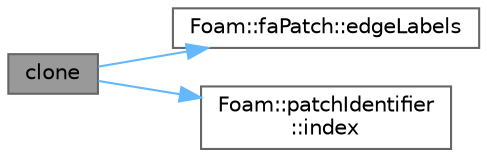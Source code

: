 digraph "clone"
{
 // LATEX_PDF_SIZE
  bgcolor="transparent";
  edge [fontname=Helvetica,fontsize=10,labelfontname=Helvetica,labelfontsize=10];
  node [fontname=Helvetica,fontsize=10,shape=box,height=0.2,width=0.4];
  rankdir="LR";
  Node1 [id="Node000001",label="clone",height=0.2,width=0.4,color="gray40", fillcolor="grey60", style="filled", fontcolor="black",tooltip=" "];
  Node1 -> Node2 [id="edge1_Node000001_Node000002",color="steelblue1",style="solid",tooltip=" "];
  Node2 [id="Node000002",label="Foam::faPatch::edgeLabels",height=0.2,width=0.4,color="grey40", fillcolor="white", style="filled",URL="$classFoam_1_1faPatch.html#a58a5452d583ce2785627323188d986b4",tooltip=" "];
  Node1 -> Node3 [id="edge2_Node000001_Node000003",color="steelblue1",style="solid",tooltip=" "];
  Node3 [id="Node000003",label="Foam::patchIdentifier\l::index",height=0.2,width=0.4,color="grey40", fillcolor="white", style="filled",URL="$classFoam_1_1patchIdentifier.html#a79494db495b9730bf3a05557f0f8fffd",tooltip=" "];
}
